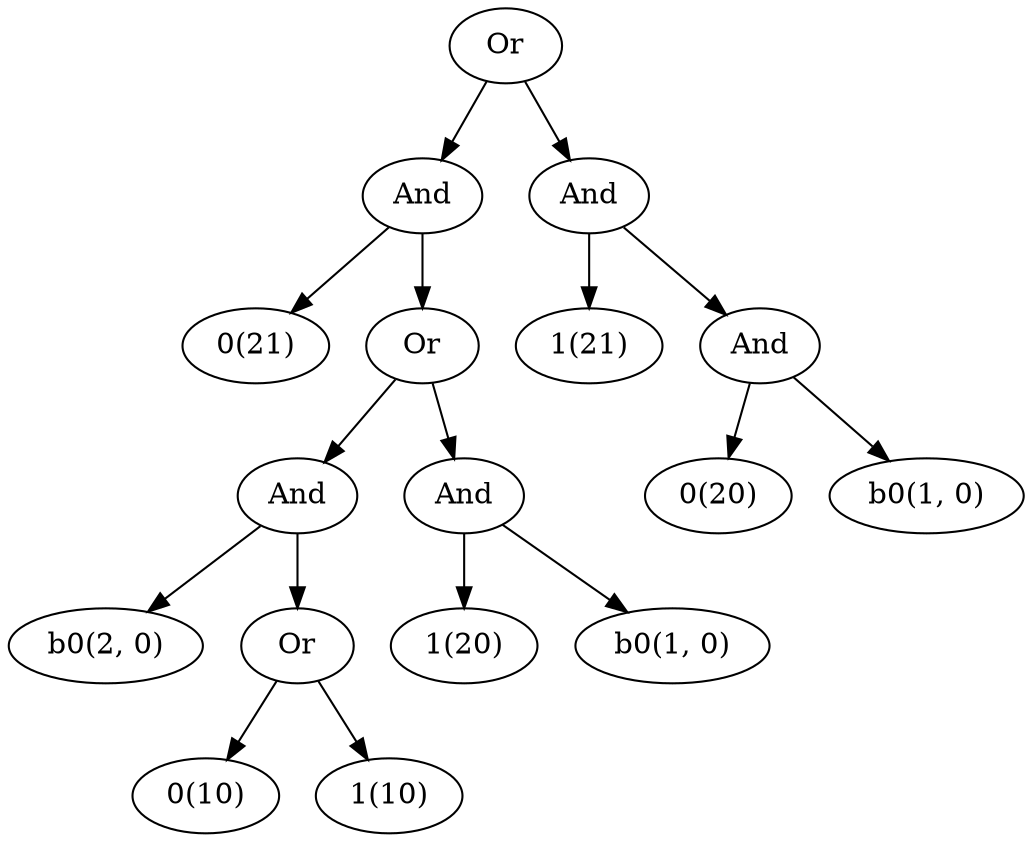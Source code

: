 strict digraph "" {
	node [label="\N"];
	0	[label=Or];
	1	[label=And];
	0 -> 1;
	8	[label=And];
	0 -> 8;
	leaf_0	[label="0(21)"];
	1 -> leaf_0;
	2	[label=Or];
	1 -> 2;
	leaf_6	[label="1(21)"];
	8 -> leaf_6;
	10	[label=And];
	8 -> 10;
	3	[label=And];
	2 -> 3;
	5	[label=And];
	2 -> 5;
	leaf_1	[label="b0(2, 0)"];
	3 -> leaf_1;
	4	[label=Or];
	3 -> 4;
	leaf_4	[label="1(20)"];
	5 -> leaf_4;
	leaf_5	[label="b0(1, 0)"];
	5 -> leaf_5;
	leaf_2	[label="0(10)"];
	4 -> leaf_2;
	leaf_3	[label="1(10)"];
	4 -> leaf_3;
	leaf_7	[label="0(20)"];
	10 -> leaf_7;
	leaf_8	[label="b0(1, 0)"];
	10 -> leaf_8;
}
